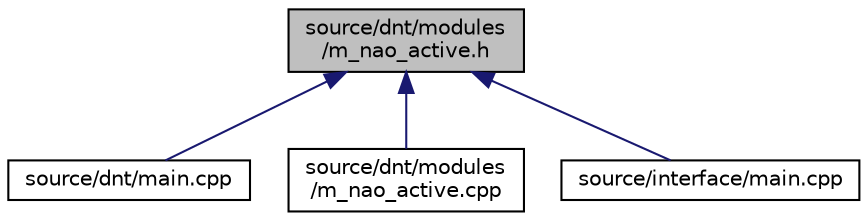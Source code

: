 digraph "source/dnt/modules/m_nao_active.h"
{
  edge [fontname="Helvetica",fontsize="10",labelfontname="Helvetica",labelfontsize="10"];
  node [fontname="Helvetica",fontsize="10",shape=record];
  Node24 [label="source/dnt/modules\l/m_nao_active.h",height=0.2,width=0.4,color="black", fillcolor="grey75", style="filled", fontcolor="black"];
  Node24 -> Node25 [dir="back",color="midnightblue",fontsize="10",style="solid",fontname="Helvetica"];
  Node25 [label="source/dnt/main.cpp",height=0.2,width=0.4,color="black", fillcolor="white", style="filled",URL="$dnt_2main_8cpp.html"];
  Node24 -> Node26 [dir="back",color="midnightblue",fontsize="10",style="solid",fontname="Helvetica"];
  Node26 [label="source/dnt/modules\l/m_nao_active.cpp",height=0.2,width=0.4,color="black", fillcolor="white", style="filled",URL="$m__nao__active_8cpp.html"];
  Node24 -> Node27 [dir="back",color="midnightblue",fontsize="10",style="solid",fontname="Helvetica"];
  Node27 [label="source/interface/main.cpp",height=0.2,width=0.4,color="black", fillcolor="white", style="filled",URL="$interface_2main_8cpp.html"];
}
